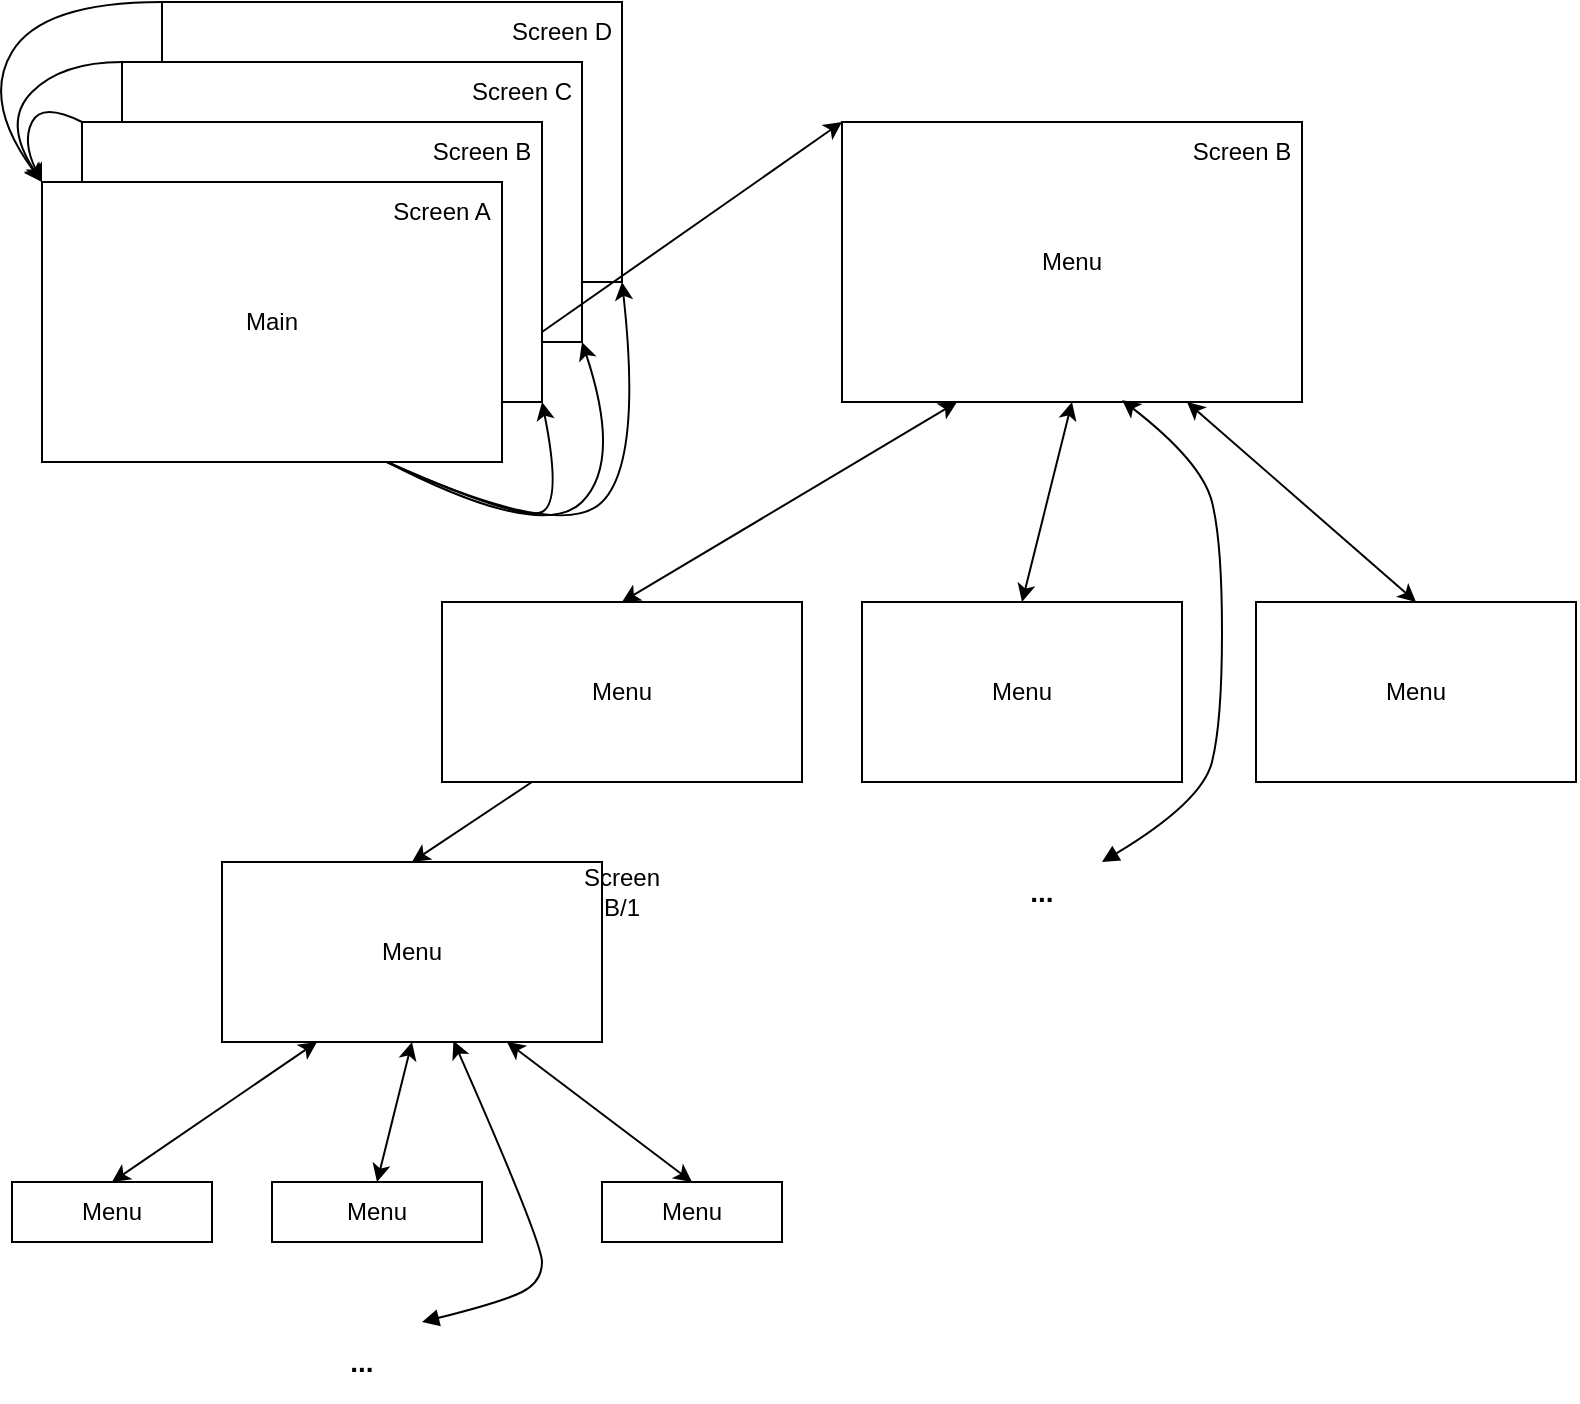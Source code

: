 <mxfile version="27.0.2" pages="2">
  <diagram name="GUI plan" id="buqaVbEnRoytyz1jPxpW">
    <mxGraphModel dx="1428" dy="841" grid="1" gridSize="10" guides="1" tooltips="1" connect="1" arrows="1" fold="1" page="1" pageScale="1" pageWidth="827" pageHeight="1169" math="0" shadow="0">
      <root>
        <mxCell id="0" />
        <mxCell id="1" parent="0" />
        <mxCell id="d-CbzwpbONu_e1mPj19Q-8" value="" style="rounded=0;whiteSpace=wrap;html=1;" vertex="1" parent="1">
          <mxGeometry x="120" y="20" width="230" height="140" as="geometry" />
        </mxCell>
        <mxCell id="d-CbzwpbONu_e1mPj19Q-9" value="Screen D" style="text;html=1;align=center;verticalAlign=middle;whiteSpace=wrap;rounded=0;" vertex="1" parent="1">
          <mxGeometry x="290" y="20" width="60" height="30" as="geometry" />
        </mxCell>
        <mxCell id="d-CbzwpbONu_e1mPj19Q-10" value="" style="rounded=0;whiteSpace=wrap;html=1;" vertex="1" parent="1">
          <mxGeometry x="100" y="50" width="230" height="140" as="geometry" />
        </mxCell>
        <mxCell id="d-CbzwpbONu_e1mPj19Q-11" value="Screen C" style="text;html=1;align=center;verticalAlign=middle;whiteSpace=wrap;rounded=0;" vertex="1" parent="1">
          <mxGeometry x="270" y="50" width="60" height="30" as="geometry" />
        </mxCell>
        <mxCell id="d-CbzwpbONu_e1mPj19Q-12" value="" style="rounded=0;whiteSpace=wrap;html=1;" vertex="1" parent="1">
          <mxGeometry x="80" y="80" width="230" height="140" as="geometry" />
        </mxCell>
        <mxCell id="d-CbzwpbONu_e1mPj19Q-13" value="Screen B" style="text;html=1;align=center;verticalAlign=middle;whiteSpace=wrap;rounded=0;" vertex="1" parent="1">
          <mxGeometry x="250" y="80" width="60" height="30" as="geometry" />
        </mxCell>
        <mxCell id="d-CbzwpbONu_e1mPj19Q-14" value="" style="rounded=0;whiteSpace=wrap;html=1;" vertex="1" parent="1">
          <mxGeometry x="60" y="110" width="230" height="140" as="geometry" />
        </mxCell>
        <mxCell id="d-CbzwpbONu_e1mPj19Q-15" value="Screen A" style="text;html=1;align=center;verticalAlign=middle;whiteSpace=wrap;rounded=0;" vertex="1" parent="1">
          <mxGeometry x="230" y="110" width="60" height="30" as="geometry" />
        </mxCell>
        <mxCell id="d-CbzwpbONu_e1mPj19Q-16" value="Main" style="text;html=1;align=center;verticalAlign=middle;whiteSpace=wrap;rounded=0;" vertex="1" parent="1">
          <mxGeometry x="145" y="165" width="60" height="30" as="geometry" />
        </mxCell>
        <mxCell id="d-CbzwpbONu_e1mPj19Q-17" value="" style="curved=1;endArrow=classic;html=1;rounded=0;exitX=0.75;exitY=1;exitDx=0;exitDy=0;" edge="1" parent="1" source="d-CbzwpbONu_e1mPj19Q-14">
          <mxGeometry width="50" height="50" relative="1" as="geometry">
            <mxPoint x="260" y="270" as="sourcePoint" />
            <mxPoint x="310" y="220" as="targetPoint" />
            <Array as="points">
              <mxPoint x="300" y="280" />
              <mxPoint x="320" y="270" />
            </Array>
          </mxGeometry>
        </mxCell>
        <mxCell id="d-CbzwpbONu_e1mPj19Q-18" value="" style="curved=1;endArrow=classic;html=1;rounded=0;exitX=0.75;exitY=1;exitDx=0;exitDy=0;entryX=1;entryY=1;entryDx=0;entryDy=0;" edge="1" parent="1" source="d-CbzwpbONu_e1mPj19Q-14" target="d-CbzwpbONu_e1mPj19Q-10">
          <mxGeometry width="50" height="50" relative="1" as="geometry">
            <mxPoint x="243" y="260" as="sourcePoint" />
            <mxPoint x="320" y="230" as="targetPoint" />
            <Array as="points">
              <mxPoint x="310" y="290" />
              <mxPoint x="350" y="250" />
            </Array>
          </mxGeometry>
        </mxCell>
        <mxCell id="d-CbzwpbONu_e1mPj19Q-19" value="" style="curved=1;endArrow=classic;html=1;rounded=0;exitX=0.75;exitY=1;exitDx=0;exitDy=0;entryX=1;entryY=1;entryDx=0;entryDy=0;" edge="1" parent="1" source="d-CbzwpbONu_e1mPj19Q-14" target="d-CbzwpbONu_e1mPj19Q-8">
          <mxGeometry width="50" height="50" relative="1" as="geometry">
            <mxPoint x="243" y="260" as="sourcePoint" />
            <mxPoint x="340" y="200" as="targetPoint" />
            <Array as="points">
              <mxPoint x="320" y="290" />
              <mxPoint x="360" y="250" />
            </Array>
          </mxGeometry>
        </mxCell>
        <mxCell id="d-CbzwpbONu_e1mPj19Q-20" value="" style="curved=1;endArrow=classic;html=1;rounded=0;entryX=0;entryY=0;entryDx=0;entryDy=0;" edge="1" parent="1" target="d-CbzwpbONu_e1mPj19Q-14">
          <mxGeometry width="50" height="50" relative="1" as="geometry">
            <mxPoint x="120" y="20" as="sourcePoint" />
            <mxPoint x="70" y="100" as="targetPoint" />
            <Array as="points">
              <mxPoint x="60" y="20" />
              <mxPoint x="30" y="70" />
            </Array>
          </mxGeometry>
        </mxCell>
        <mxCell id="d-CbzwpbONu_e1mPj19Q-21" value="" style="curved=1;endArrow=classic;html=1;rounded=0;exitX=0;exitY=0;exitDx=0;exitDy=0;" edge="1" parent="1" source="d-CbzwpbONu_e1mPj19Q-10">
          <mxGeometry width="50" height="50" relative="1" as="geometry">
            <mxPoint x="130" y="30" as="sourcePoint" />
            <mxPoint x="60" y="110" as="targetPoint" />
            <Array as="points">
              <mxPoint x="70" y="50" />
              <mxPoint x="40" y="80" />
            </Array>
          </mxGeometry>
        </mxCell>
        <mxCell id="d-CbzwpbONu_e1mPj19Q-22" value="" style="curved=1;endArrow=classic;html=1;rounded=0;exitX=0;exitY=0;exitDx=0;exitDy=0;entryX=0;entryY=0;entryDx=0;entryDy=0;" edge="1" parent="1" source="d-CbzwpbONu_e1mPj19Q-12" target="d-CbzwpbONu_e1mPj19Q-14">
          <mxGeometry width="50" height="50" relative="1" as="geometry">
            <mxPoint x="110" y="60" as="sourcePoint" />
            <mxPoint x="70" y="120" as="targetPoint" />
            <Array as="points">
              <mxPoint x="60" y="70" />
              <mxPoint x="50" y="90" />
            </Array>
          </mxGeometry>
        </mxCell>
        <mxCell id="d-CbzwpbONu_e1mPj19Q-23" value="" style="endArrow=classic;html=1;rounded=0;exitX=1;exitY=0.75;exitDx=0;exitDy=0;entryX=0;entryY=0;entryDx=0;entryDy=0;" edge="1" parent="1" source="d-CbzwpbONu_e1mPj19Q-12" target="d-CbzwpbONu_e1mPj19Q-24">
          <mxGeometry width="50" height="50" relative="1" as="geometry">
            <mxPoint x="390" y="360" as="sourcePoint" />
            <mxPoint x="440" y="80" as="targetPoint" />
          </mxGeometry>
        </mxCell>
        <mxCell id="d-CbzwpbONu_e1mPj19Q-24" value="Menu" style="rounded=0;whiteSpace=wrap;html=1;" vertex="1" parent="1">
          <mxGeometry x="460" y="80" width="230" height="140" as="geometry" />
        </mxCell>
        <mxCell id="d-CbzwpbONu_e1mPj19Q-25" value="Menu" style="rounded=0;whiteSpace=wrap;html=1;" vertex="1" parent="1">
          <mxGeometry x="260" y="320" width="180" height="90" as="geometry" />
        </mxCell>
        <mxCell id="d-CbzwpbONu_e1mPj19Q-26" value="Screen B" style="text;html=1;align=center;verticalAlign=middle;whiteSpace=wrap;rounded=0;" vertex="1" parent="1">
          <mxGeometry x="630" y="80" width="60" height="30" as="geometry" />
        </mxCell>
        <mxCell id="d-CbzwpbONu_e1mPj19Q-30" value="" style="endArrow=classic;startArrow=classic;html=1;rounded=0;entryX=0.25;entryY=1;entryDx=0;entryDy=0;exitX=0.5;exitY=0;exitDx=0;exitDy=0;" edge="1" parent="1" source="d-CbzwpbONu_e1mPj19Q-25" target="d-CbzwpbONu_e1mPj19Q-24">
          <mxGeometry width="50" height="50" relative="1" as="geometry">
            <mxPoint x="490" y="290" as="sourcePoint" />
            <mxPoint x="540" y="240" as="targetPoint" />
          </mxGeometry>
        </mxCell>
        <mxCell id="d-CbzwpbONu_e1mPj19Q-31" value="Menu" style="rounded=0;whiteSpace=wrap;html=1;" vertex="1" parent="1">
          <mxGeometry x="470" y="320" width="160" height="90" as="geometry" />
        </mxCell>
        <mxCell id="d-CbzwpbONu_e1mPj19Q-32" value="" style="endArrow=classic;startArrow=classic;html=1;rounded=0;entryX=0.5;entryY=1;entryDx=0;entryDy=0;exitX=0.5;exitY=0;exitDx=0;exitDy=0;" edge="1" parent="1" source="d-CbzwpbONu_e1mPj19Q-31" target="d-CbzwpbONu_e1mPj19Q-24">
          <mxGeometry width="50" height="50" relative="1" as="geometry">
            <mxPoint x="360" y="330" as="sourcePoint" />
            <mxPoint x="528" y="230" as="targetPoint" />
          </mxGeometry>
        </mxCell>
        <mxCell id="d-CbzwpbONu_e1mPj19Q-33" value="Menu" style="rounded=0;whiteSpace=wrap;html=1;" vertex="1" parent="1">
          <mxGeometry x="667" y="320" width="160" height="90" as="geometry" />
        </mxCell>
        <mxCell id="d-CbzwpbONu_e1mPj19Q-34" value="" style="endArrow=classic;startArrow=classic;html=1;rounded=0;entryX=0.75;entryY=1;entryDx=0;entryDy=0;exitX=0.5;exitY=0;exitDx=0;exitDy=0;" edge="1" parent="1" source="d-CbzwpbONu_e1mPj19Q-33" target="d-CbzwpbONu_e1mPj19Q-24">
          <mxGeometry width="50" height="50" relative="1" as="geometry">
            <mxPoint x="560" y="330" as="sourcePoint" />
            <mxPoint x="585" y="230" as="targetPoint" />
          </mxGeometry>
        </mxCell>
        <mxCell id="d-CbzwpbONu_e1mPj19Q-35" value="&lt;b&gt;&lt;font style=&quot;font-size: 14px;&quot;&gt;...&lt;/font&gt;&lt;/b&gt;" style="text;html=1;align=center;verticalAlign=middle;whiteSpace=wrap;rounded=0;" vertex="1" parent="1">
          <mxGeometry x="530" y="450" width="60" height="30" as="geometry" />
        </mxCell>
        <mxCell id="d-CbzwpbONu_e1mPj19Q-36" value="" style="curved=1;endArrow=classic;html=1;rounded=0;startArrow=block;startFill=1;entryX=0.609;entryY=0.993;entryDx=0;entryDy=0;exitX=1;exitY=0;exitDx=0;exitDy=0;entryPerimeter=0;" edge="1" parent="1" source="d-CbzwpbONu_e1mPj19Q-35" target="d-CbzwpbONu_e1mPj19Q-24">
          <mxGeometry width="50" height="50" relative="1" as="geometry">
            <mxPoint x="400" y="530" as="sourcePoint" />
            <mxPoint x="450" y="480" as="targetPoint" />
            <Array as="points">
              <mxPoint x="640" y="420" />
              <mxPoint x="650" y="380" />
              <mxPoint x="650" y="290" />
              <mxPoint x="640" y="250" />
            </Array>
          </mxGeometry>
        </mxCell>
        <mxCell id="d-CbzwpbONu_e1mPj19Q-40" value="" style="endArrow=classic;html=1;rounded=0;exitX=0.25;exitY=1;exitDx=0;exitDy=0;entryX=0.5;entryY=0;entryDx=0;entryDy=0;" edge="1" parent="1" target="d-CbzwpbONu_e1mPj19Q-41" source="d-CbzwpbONu_e1mPj19Q-25">
          <mxGeometry width="50" height="50" relative="1" as="geometry">
            <mxPoint y="555" as="sourcePoint" />
            <mxPoint x="130" y="450" as="targetPoint" />
          </mxGeometry>
        </mxCell>
        <mxCell id="d-CbzwpbONu_e1mPj19Q-41" value="Menu" style="rounded=0;whiteSpace=wrap;html=1;" vertex="1" parent="1">
          <mxGeometry x="150" y="450" width="190" height="90" as="geometry" />
        </mxCell>
        <mxCell id="d-CbzwpbONu_e1mPj19Q-42" value="Menu" style="rounded=0;whiteSpace=wrap;html=1;" vertex="1" parent="1">
          <mxGeometry x="45" y="610" width="100" height="30" as="geometry" />
        </mxCell>
        <mxCell id="d-CbzwpbONu_e1mPj19Q-43" value="Screen B/1" style="text;html=1;align=center;verticalAlign=middle;whiteSpace=wrap;rounded=0;" vertex="1" parent="1">
          <mxGeometry x="320" y="450" width="60" height="30" as="geometry" />
        </mxCell>
        <mxCell id="d-CbzwpbONu_e1mPj19Q-44" value="" style="endArrow=classic;startArrow=classic;html=1;rounded=0;entryX=0.25;entryY=1;entryDx=0;entryDy=0;exitX=0.5;exitY=0;exitDx=0;exitDy=0;" edge="1" parent="1" source="d-CbzwpbONu_e1mPj19Q-42" target="d-CbzwpbONu_e1mPj19Q-41">
          <mxGeometry width="50" height="50" relative="1" as="geometry">
            <mxPoint x="180" y="660" as="sourcePoint" />
            <mxPoint x="230" y="610" as="targetPoint" />
          </mxGeometry>
        </mxCell>
        <mxCell id="d-CbzwpbONu_e1mPj19Q-45" value="Menu" style="rounded=0;whiteSpace=wrap;html=1;" vertex="1" parent="1">
          <mxGeometry x="175" y="610" width="105" height="30" as="geometry" />
        </mxCell>
        <mxCell id="d-CbzwpbONu_e1mPj19Q-46" value="" style="endArrow=classic;startArrow=classic;html=1;rounded=0;entryX=0.5;entryY=1;entryDx=0;entryDy=0;exitX=0.5;exitY=0;exitDx=0;exitDy=0;" edge="1" parent="1" source="d-CbzwpbONu_e1mPj19Q-45" target="d-CbzwpbONu_e1mPj19Q-41">
          <mxGeometry width="50" height="50" relative="1" as="geometry">
            <mxPoint x="50" y="700" as="sourcePoint" />
            <mxPoint x="218" y="600" as="targetPoint" />
          </mxGeometry>
        </mxCell>
        <mxCell id="d-CbzwpbONu_e1mPj19Q-47" value="Menu" style="rounded=0;whiteSpace=wrap;html=1;" vertex="1" parent="1">
          <mxGeometry x="340" y="610" width="90" height="30" as="geometry" />
        </mxCell>
        <mxCell id="d-CbzwpbONu_e1mPj19Q-48" value="" style="endArrow=classic;startArrow=classic;html=1;rounded=0;entryX=0.75;entryY=1;entryDx=0;entryDy=0;exitX=0.5;exitY=0;exitDx=0;exitDy=0;" edge="1" parent="1" source="d-CbzwpbONu_e1mPj19Q-47" target="d-CbzwpbONu_e1mPj19Q-41">
          <mxGeometry width="50" height="50" relative="1" as="geometry">
            <mxPoint x="250" y="700" as="sourcePoint" />
            <mxPoint x="275" y="600" as="targetPoint" />
          </mxGeometry>
        </mxCell>
        <mxCell id="d-CbzwpbONu_e1mPj19Q-49" value="&lt;b&gt;&lt;font style=&quot;font-size: 14px;&quot;&gt;...&lt;/font&gt;&lt;/b&gt;" style="text;html=1;align=center;verticalAlign=middle;whiteSpace=wrap;rounded=0;" vertex="1" parent="1">
          <mxGeometry x="190" y="680" width="60" height="40" as="geometry" />
        </mxCell>
        <mxCell id="d-CbzwpbONu_e1mPj19Q-50" value="" style="curved=1;endArrow=classic;html=1;rounded=0;startArrow=block;startFill=1;entryX=0.609;entryY=0.993;entryDx=0;entryDy=0;entryPerimeter=0;" edge="1" parent="1" target="d-CbzwpbONu_e1mPj19Q-41">
          <mxGeometry width="50" height="50" relative="1" as="geometry">
            <mxPoint x="250" y="680" as="sourcePoint" />
            <mxPoint x="140" y="850" as="targetPoint" />
            <Array as="points">
              <mxPoint x="290" y="670" />
              <mxPoint x="310" y="660" />
              <mxPoint x="310" y="640" />
            </Array>
          </mxGeometry>
        </mxCell>
      </root>
    </mxGraphModel>
  </diagram>
  <diagram id="JIVBQouyrwUqZaxHmn24" name="GUI looks">
    <mxGraphModel dx="570" dy="336" grid="1" gridSize="10" guides="1" tooltips="1" connect="1" arrows="1" fold="1" page="1" pageScale="1" pageWidth="827" pageHeight="1169" math="0" shadow="0">
      <root>
        <mxCell id="0" />
        <mxCell id="1" parent="0" />
        <mxCell id="HpYjvm5Cg7NbYrYv6aXX-3" value="" style="rounded=0;whiteSpace=wrap;html=1;" parent="1" vertex="1">
          <mxGeometry x="80" y="40" width="400" height="240" as="geometry" />
        </mxCell>
        <mxCell id="b6hRnU-GCGQrzbsoPXIs-3" value="" style="rounded=1;whiteSpace=wrap;html=1;" parent="1" vertex="1">
          <mxGeometry x="140" y="120" width="330" height="154.06" as="geometry" />
        </mxCell>
        <mxCell id="HpYjvm5Cg7NbYrYv6aXX-19" value="" style="shape=cylinder3;whiteSpace=wrap;html=1;boundedLbl=1;backgroundOutline=1;size=15;rotation=90;" parent="1" vertex="1">
          <mxGeometry x="354.38" y="8.12" width="35" height="113.75" as="geometry" />
        </mxCell>
        <mxCell id="HpYjvm5Cg7NbYrYv6aXX-2" value="&lt;h1 style=&quot;margin-top: 0px;&quot;&gt;Home&lt;/h1&gt;" style="text;html=1;whiteSpace=wrap;overflow=hidden;rounded=0;" parent="1" vertex="1">
          <mxGeometry width="130" height="50" as="geometry" />
        </mxCell>
        <mxCell id="HpYjvm5Cg7NbYrYv6aXX-4" value="" style="endArrow=none;html=1;rounded=0;" parent="1" edge="1">
          <mxGeometry width="50" height="50" relative="1" as="geometry">
            <mxPoint x="130" y="40" as="sourcePoint" />
            <mxPoint x="130" y="280" as="targetPoint" />
          </mxGeometry>
        </mxCell>
        <mxCell id="HpYjvm5Cg7NbYrYv6aXX-7" value="" style="html=1;verticalLabelPosition=bottom;align=center;labelBackgroundColor=#ffffff;verticalAlign=top;strokeWidth=2;strokeColor=#0080F0;shadow=0;dashed=0;shape=mxgraph.ios7.icons.wifi;pointerEvents=1" parent="1" vertex="1">
          <mxGeometry x="440" y="50" width="29.7" height="21" as="geometry" />
        </mxCell>
        <mxCell id="HpYjvm5Cg7NbYrYv6aXX-17" value="" style="shape=cylinder3;whiteSpace=wrap;html=1;boundedLbl=1;backgroundOutline=1;size=15;rotation=90;" parent="1" vertex="1">
          <mxGeometry x="340" y="27.49" width="35" height="75" as="geometry" />
        </mxCell>
        <mxCell id="HpYjvm5Cg7NbYrYv6aXX-18" value="" style="shape=cylinder3;whiteSpace=wrap;html=1;boundedLbl=1;backgroundOutline=1;size=15;rotation=90;" parent="1" vertex="1">
          <mxGeometry x="320" y="42.49" width="35" height="45" as="geometry" />
        </mxCell>
        <mxCell id="HpYjvm5Cg7NbYrYv6aXX-20" value="" style="shape=cylinder3;whiteSpace=wrap;html=1;boundedLbl=1;backgroundOutline=1;size=15;rotation=90;" parent="1" vertex="1">
          <mxGeometry x="410" y="57.38" width="17.18" height="15.24" as="geometry" />
        </mxCell>
        <mxCell id="HpYjvm5Cg7NbYrYv6aXX-21" value="x %" style="text;html=1;align=center;verticalAlign=middle;whiteSpace=wrap;rounded=0;" parent="1" vertex="1">
          <mxGeometry x="260" y="50" width="60" height="30" as="geometry" />
        </mxCell>
        <mxCell id="HpYjvm5Cg7NbYrYv6aXX-22" value="Temperature&lt;div&gt;Humidity&lt;/div&gt;" style="text;html=1;align=center;verticalAlign=middle;whiteSpace=wrap;rounded=0;" parent="1" vertex="1">
          <mxGeometry x="205" y="145" width="90" height="50" as="geometry" />
        </mxCell>
        <mxCell id="HpYjvm5Cg7NbYrYv6aXX-23" value="&lt;font style=&quot;font-size: 14px;&quot;&gt;&lt;b&gt;Tempreture&lt;/b&gt;&lt;/font&gt; (wanted)" style="text;html=1;align=center;verticalAlign=middle;whiteSpace=wrap;rounded=0;" parent="1" vertex="1">
          <mxGeometry x="351.88" y="152.49" width="60" height="30" as="geometry" />
        </mxCell>
        <mxCell id="HpYjvm5Cg7NbYrYv6aXX-24" value="Cooling,&lt;div&gt;&amp;nbsp;off,&lt;div&gt;Heating&lt;/div&gt;&lt;/div&gt;" style="text;html=1;align=center;verticalAlign=middle;whiteSpace=wrap;rounded=0;" parent="1" vertex="1">
          <mxGeometry x="580" y="705.88" width="110" height="90" as="geometry" />
        </mxCell>
        <mxCell id="HpYjvm5Cg7NbYrYv6aXX-25" value="" style="ellipse;whiteSpace=wrap;html=1;aspect=fixed;strokeWidth=6;" parent="1" vertex="1">
          <mxGeometry x="88.38" y="242" width="32" height="32" as="geometry" />
        </mxCell>
        <mxCell id="HpYjvm5Cg7NbYrYv6aXX-26" value="" style="rounded=0;whiteSpace=wrap;html=1;rotation=90;strokeColor=none;" parent="1" vertex="1">
          <mxGeometry x="87.19" y="237.81" width="34.38" height="20" as="geometry" />
        </mxCell>
        <mxCell id="HpYjvm5Cg7NbYrYv6aXX-27" value="" style="endArrow=none;html=1;rounded=0;strokeWidth=6;" parent="1" edge="1">
          <mxGeometry width="50" height="50" relative="1" as="geometry">
            <mxPoint x="104.88" y="263.81" as="sourcePoint" />
            <mxPoint x="105" y="234" as="targetPoint" />
            <Array as="points" />
          </mxGeometry>
        </mxCell>
        <mxCell id="HpYjvm5Cg7NbYrYv6aXX-28" value="" style="endArrow=classic;html=1;rounded=0;" parent="1" edge="1">
          <mxGeometry width="50" height="50" relative="1" as="geometry">
            <mxPoint x="100" y="370" as="sourcePoint" />
            <mxPoint x="100" y="290" as="targetPoint" />
          </mxGeometry>
        </mxCell>
        <mxCell id="HpYjvm5Cg7NbYrYv6aXX-29" value="screen on off" style="text;html=1;align=center;verticalAlign=middle;resizable=0;points=[];autosize=1;strokeColor=none;fillColor=none;" parent="1" vertex="1">
          <mxGeometry x="65" y="368" width="90" height="30" as="geometry" />
        </mxCell>
        <mxCell id="HpYjvm5Cg7NbYrYv6aXX-30" value="&lt;h1 style=&quot;margin-top: 0px;&quot;&gt;Menu&lt;/h1&gt;" style="text;html=1;whiteSpace=wrap;overflow=hidden;rounded=0;" parent="1" vertex="1">
          <mxGeometry y="514.37" width="130" height="50" as="geometry" />
        </mxCell>
        <mxCell id="HpYjvm5Cg7NbYrYv6aXX-31" value="" style="rounded=0;whiteSpace=wrap;html=1;" parent="1" vertex="1">
          <mxGeometry x="80" y="564.37" width="400" height="240" as="geometry" />
        </mxCell>
        <mxCell id="HpYjvm5Cg7NbYrYv6aXX-32" value="" style="shape=cylinder3;whiteSpace=wrap;html=1;boundedLbl=1;backgroundOutline=1;size=15;rotation=90;" parent="1" vertex="1">
          <mxGeometry x="354.38" y="530" width="35" height="113.75" as="geometry" />
        </mxCell>
        <mxCell id="HpYjvm5Cg7NbYrYv6aXX-33" value="" style="endArrow=none;html=1;rounded=0;" parent="1" edge="1">
          <mxGeometry width="50" height="50" relative="1" as="geometry">
            <mxPoint x="130" y="563.88" as="sourcePoint" />
            <mxPoint x="130" y="803.88" as="targetPoint" />
          </mxGeometry>
        </mxCell>
        <mxCell id="HpYjvm5Cg7NbYrYv6aXX-34" value="" style="html=1;verticalLabelPosition=bottom;align=center;labelBackgroundColor=#ffffff;verticalAlign=top;strokeWidth=2;strokeColor=#0080F0;shadow=0;dashed=0;shape=mxgraph.ios7.icons.wifi;pointerEvents=1" parent="1" vertex="1">
          <mxGeometry x="440" y="571.88" width="29.7" height="21" as="geometry" />
        </mxCell>
        <mxCell id="HpYjvm5Cg7NbYrYv6aXX-36" value="" style="shape=cylinder3;whiteSpace=wrap;html=1;boundedLbl=1;backgroundOutline=1;size=15;rotation=90;" parent="1" vertex="1">
          <mxGeometry x="340" y="549.37" width="35" height="75" as="geometry" />
        </mxCell>
        <mxCell id="HpYjvm5Cg7NbYrYv6aXX-37" value="" style="shape=cylinder3;whiteSpace=wrap;html=1;boundedLbl=1;backgroundOutline=1;size=15;rotation=90;" parent="1" vertex="1">
          <mxGeometry x="320" y="564.37" width="35" height="45" as="geometry" />
        </mxCell>
        <mxCell id="HpYjvm5Cg7NbYrYv6aXX-38" value="" style="shape=cylinder3;whiteSpace=wrap;html=1;boundedLbl=1;backgroundOutline=1;size=15;rotation=90;" parent="1" vertex="1">
          <mxGeometry x="410" y="579.26" width="17.18" height="15.24" as="geometry" />
        </mxCell>
        <mxCell id="HpYjvm5Cg7NbYrYv6aXX-39" value="x %" style="text;html=1;align=center;verticalAlign=middle;whiteSpace=wrap;rounded=0;" parent="1" vertex="1">
          <mxGeometry x="260" y="571.88" width="60" height="30" as="geometry" />
        </mxCell>
        <mxCell id="HpYjvm5Cg7NbYrYv6aXX-43" value="" style="ellipse;whiteSpace=wrap;html=1;aspect=fixed;strokeWidth=6;" parent="1" vertex="1">
          <mxGeometry x="88.38" y="763.88" width="32" height="32" as="geometry" />
        </mxCell>
        <mxCell id="HpYjvm5Cg7NbYrYv6aXX-44" value="" style="rounded=0;whiteSpace=wrap;html=1;rotation=90;strokeColor=none;" parent="1" vertex="1">
          <mxGeometry x="87.19" y="759.69" width="34.38" height="20" as="geometry" />
        </mxCell>
        <mxCell id="HpYjvm5Cg7NbYrYv6aXX-45" value="" style="endArrow=none;html=1;rounded=0;strokeWidth=6;" parent="1" edge="1">
          <mxGeometry width="50" height="50" relative="1" as="geometry">
            <mxPoint x="104.88" y="785.69" as="sourcePoint" />
            <mxPoint x="105" y="755.88" as="targetPoint" />
            <Array as="points" />
          </mxGeometry>
        </mxCell>
        <mxCell id="HpYjvm5Cg7NbYrYv6aXX-49" value="" style="whiteSpace=wrap;html=1;aspect=fixed;" parent="1" vertex="1">
          <mxGeometry x="92.19" y="584.52" width="24.38" height="24.38" as="geometry" />
        </mxCell>
        <mxCell id="HpYjvm5Cg7NbYrYv6aXX-50" value="" style="triangle;whiteSpace=wrap;html=1;rotation=-90;" parent="1" vertex="1">
          <mxGeometry x="95.48" y="560" width="17.81" height="40" as="geometry" />
        </mxCell>
        <mxCell id="HpYjvm5Cg7NbYrYv6aXX-51" value="" style="endArrow=classic;html=1;rounded=0;" parent="1" edge="1">
          <mxGeometry width="50" height="50" relative="1" as="geometry">
            <mxPoint x="190" y="540" as="sourcePoint" />
            <mxPoint x="100" y="560" as="targetPoint" />
          </mxGeometry>
        </mxCell>
        <mxCell id="HpYjvm5Cg7NbYrYv6aXX-52" value="Home" style="text;html=1;align=center;verticalAlign=middle;resizable=0;points=[];autosize=1;strokeColor=none;fillColor=none;" parent="1" vertex="1">
          <mxGeometry x="180" y="528" width="60" height="30" as="geometry" />
        </mxCell>
        <mxCell id="HpYjvm5Cg7NbYrYv6aXX-61" value="" style="whiteSpace=wrap;html=1;aspect=fixed;fillColor=#666666;" parent="1" vertex="1">
          <mxGeometry x="86" y="200" width="20" height="20" as="geometry" />
        </mxCell>
        <mxCell id="HpYjvm5Cg7NbYrYv6aXX-62" value="" style="whiteSpace=wrap;html=1;aspect=fixed;fillColor=#3399FF;" parent="1" vertex="1">
          <mxGeometry x="86" y="180" width="20" height="20" as="geometry" />
        </mxCell>
        <mxCell id="HpYjvm5Cg7NbYrYv6aXX-64" value="" style="whiteSpace=wrap;html=1;aspect=fixed;fillColor=#3399FF;" parent="1" vertex="1">
          <mxGeometry x="106" y="200" width="20" height="20" as="geometry" />
        </mxCell>
        <mxCell id="HpYjvm5Cg7NbYrYv6aXX-65" value="" style="whiteSpace=wrap;html=1;aspect=fixed;fillColor=#FF0000;" parent="1" vertex="1">
          <mxGeometry x="115.7" y="180" width="10" height="10" as="geometry" />
        </mxCell>
        <mxCell id="HpYjvm5Cg7NbYrYv6aXX-66" value="" style="whiteSpace=wrap;html=1;aspect=fixed;fillColor=#666666;" parent="1" vertex="1">
          <mxGeometry x="85" y="721" width="20" height="20" as="geometry" />
        </mxCell>
        <mxCell id="HpYjvm5Cg7NbYrYv6aXX-67" value="" style="whiteSpace=wrap;html=1;aspect=fixed;fillColor=#3399FF;" parent="1" vertex="1">
          <mxGeometry x="85" y="701" width="20" height="20" as="geometry" />
        </mxCell>
        <mxCell id="HpYjvm5Cg7NbYrYv6aXX-68" value="" style="whiteSpace=wrap;html=1;aspect=fixed;fillColor=#3399FF;" parent="1" vertex="1">
          <mxGeometry x="105" y="721" width="20" height="20" as="geometry" />
        </mxCell>
        <mxCell id="HpYjvm5Cg7NbYrYv6aXX-69" value="" style="whiteSpace=wrap;html=1;aspect=fixed;fillColor=#FF0000;" parent="1" vertex="1">
          <mxGeometry x="114.7" y="701" width="10" height="10" as="geometry" />
        </mxCell>
        <mxCell id="HpYjvm5Cg7NbYrYv6aXX-70" value="&lt;h1 style=&quot;margin-top: 0px;&quot;&gt;Programs&lt;/h1&gt;" style="text;html=1;whiteSpace=wrap;overflow=hidden;rounded=0;" parent="1" vertex="1">
          <mxGeometry x="10" y="840" width="130" height="50" as="geometry" />
        </mxCell>
        <mxCell id="HpYjvm5Cg7NbYrYv6aXX-71" value="" style="rounded=0;whiteSpace=wrap;html=1;" parent="1" vertex="1">
          <mxGeometry x="87.19" y="890" width="400" height="240" as="geometry" />
        </mxCell>
        <mxCell id="HpYjvm5Cg7NbYrYv6aXX-72" value="" style="shape=cylinder3;whiteSpace=wrap;html=1;boundedLbl=1;backgroundOutline=1;size=15;rotation=90;" parent="1" vertex="1">
          <mxGeometry x="364.38" y="855.63" width="35" height="113.75" as="geometry" />
        </mxCell>
        <mxCell id="HpYjvm5Cg7NbYrYv6aXX-73" value="" style="endArrow=none;html=1;rounded=0;" parent="1" edge="1">
          <mxGeometry width="50" height="50" relative="1" as="geometry">
            <mxPoint x="140" y="889.51" as="sourcePoint" />
            <mxPoint x="140" y="1129.51" as="targetPoint" />
          </mxGeometry>
        </mxCell>
        <mxCell id="HpYjvm5Cg7NbYrYv6aXX-74" value="" style="html=1;verticalLabelPosition=bottom;align=center;labelBackgroundColor=#ffffff;verticalAlign=top;strokeWidth=2;strokeColor=#0080F0;shadow=0;dashed=0;shape=mxgraph.ios7.icons.wifi;pointerEvents=1" parent="1" vertex="1">
          <mxGeometry x="450" y="897.51" width="29.7" height="21" as="geometry" />
        </mxCell>
        <mxCell id="HpYjvm5Cg7NbYrYv6aXX-75" value="" style="shape=cylinder3;whiteSpace=wrap;html=1;boundedLbl=1;backgroundOutline=1;size=15;rotation=90;" parent="1" vertex="1">
          <mxGeometry x="350" y="875" width="35" height="75" as="geometry" />
        </mxCell>
        <mxCell id="HpYjvm5Cg7NbYrYv6aXX-76" value="" style="shape=cylinder3;whiteSpace=wrap;html=1;boundedLbl=1;backgroundOutline=1;size=15;rotation=90;" parent="1" vertex="1">
          <mxGeometry x="330" y="890" width="35" height="45" as="geometry" />
        </mxCell>
        <mxCell id="HpYjvm5Cg7NbYrYv6aXX-77" value="" style="shape=cylinder3;whiteSpace=wrap;html=1;boundedLbl=1;backgroundOutline=1;size=15;rotation=90;" parent="1" vertex="1">
          <mxGeometry x="420" y="904.89" width="17.18" height="15.24" as="geometry" />
        </mxCell>
        <mxCell id="HpYjvm5Cg7NbYrYv6aXX-78" value="x %" style="text;html=1;align=center;verticalAlign=middle;whiteSpace=wrap;rounded=0;" parent="1" vertex="1">
          <mxGeometry x="270" y="897.51" width="60" height="30" as="geometry" />
        </mxCell>
        <mxCell id="HpYjvm5Cg7NbYrYv6aXX-79" value="" style="ellipse;whiteSpace=wrap;html=1;aspect=fixed;strokeWidth=6;" parent="1" vertex="1">
          <mxGeometry x="98.38" y="1089.51" width="32" height="32" as="geometry" />
        </mxCell>
        <mxCell id="HpYjvm5Cg7NbYrYv6aXX-80" value="" style="rounded=0;whiteSpace=wrap;html=1;rotation=90;strokeColor=none;" parent="1" vertex="1">
          <mxGeometry x="97.19" y="1085.32" width="34.38" height="20" as="geometry" />
        </mxCell>
        <mxCell id="HpYjvm5Cg7NbYrYv6aXX-81" value="" style="endArrow=none;html=1;rounded=0;strokeWidth=6;" parent="1" edge="1">
          <mxGeometry width="50" height="50" relative="1" as="geometry">
            <mxPoint x="114.88" y="1111.32" as="sourcePoint" />
            <mxPoint x="115" y="1081.51" as="targetPoint" />
            <Array as="points" />
          </mxGeometry>
        </mxCell>
        <mxCell id="HpYjvm5Cg7NbYrYv6aXX-82" value="" style="whiteSpace=wrap;html=1;aspect=fixed;" parent="1" vertex="1">
          <mxGeometry x="102.19" y="910.15" width="24.38" height="24.38" as="geometry" />
        </mxCell>
        <mxCell id="HpYjvm5Cg7NbYrYv6aXX-83" value="" style="triangle;whiteSpace=wrap;html=1;rotation=-90;" parent="1" vertex="1">
          <mxGeometry x="105.48" y="885.63" width="17.81" height="40" as="geometry" />
        </mxCell>
        <mxCell id="HpYjvm5Cg7NbYrYv6aXX-84" value="" style="endArrow=classic;html=1;rounded=0;" parent="1" edge="1">
          <mxGeometry width="50" height="50" relative="1" as="geometry">
            <mxPoint x="200" y="865.63" as="sourcePoint" />
            <mxPoint x="110" y="885.63" as="targetPoint" />
          </mxGeometry>
        </mxCell>
        <mxCell id="HpYjvm5Cg7NbYrYv6aXX-85" value="Home" style="text;html=1;align=center;verticalAlign=middle;resizable=0;points=[];autosize=1;strokeColor=none;fillColor=none;" parent="1" vertex="1">
          <mxGeometry x="190" y="853.63" width="60" height="30" as="geometry" />
        </mxCell>
        <mxCell id="HpYjvm5Cg7NbYrYv6aXX-94" value="" style="whiteSpace=wrap;html=1;aspect=fixed;fillColor=#666666;" parent="1" vertex="1">
          <mxGeometry x="95" y="1046.63" width="20" height="20" as="geometry" />
        </mxCell>
        <mxCell id="HpYjvm5Cg7NbYrYv6aXX-95" value="" style="whiteSpace=wrap;html=1;aspect=fixed;fillColor=#3399FF;" parent="1" vertex="1">
          <mxGeometry x="95" y="1026.63" width="20" height="20" as="geometry" />
        </mxCell>
        <mxCell id="HpYjvm5Cg7NbYrYv6aXX-96" value="" style="whiteSpace=wrap;html=1;aspect=fixed;fillColor=#3399FF;" parent="1" vertex="1">
          <mxGeometry x="115" y="1046.63" width="20" height="20" as="geometry" />
        </mxCell>
        <mxCell id="HpYjvm5Cg7NbYrYv6aXX-97" value="" style="whiteSpace=wrap;html=1;aspect=fixed;fillColor=#FF0000;" parent="1" vertex="1">
          <mxGeometry x="124.7" y="1026.63" width="10" height="10" as="geometry" />
        </mxCell>
        <mxCell id="HpYjvm5Cg7NbYrYv6aXX-98" value="" style="endArrow=classic;html=1;rounded=0;entryX=-0.01;entryY=0.671;entryDx=0;entryDy=0;entryPerimeter=0;" parent="1" target="HpYjvm5Cg7NbYrYv6aXX-3" edge="1">
          <mxGeometry width="50" height="50" relative="1" as="geometry">
            <mxPoint x="40" y="287.81" as="sourcePoint" />
            <mxPoint x="40" y="207.81" as="targetPoint" />
          </mxGeometry>
        </mxCell>
        <mxCell id="HpYjvm5Cg7NbYrYv6aXX-99" value="menu" style="text;html=1;align=center;verticalAlign=middle;resizable=0;points=[];autosize=1;strokeColor=none;fillColor=none;" parent="1" vertex="1">
          <mxGeometry x="25" y="290" width="50" height="30" as="geometry" />
        </mxCell>
        <mxCell id="HpYjvm5Cg7NbYrYv6aXX-101" value="" style="endArrow=classic;html=1;rounded=0;entryX=0;entryY=0.342;entryDx=0;entryDy=0;entryPerimeter=0;" parent="1" target="HpYjvm5Cg7NbYrYv6aXX-71" edge="1">
          <mxGeometry width="50" height="50" relative="1" as="geometry">
            <mxPoint x="40" y="1060" as="sourcePoint" />
            <mxPoint x="120" y="895.63" as="targetPoint" />
          </mxGeometry>
        </mxCell>
        <mxCell id="HpYjvm5Cg7NbYrYv6aXX-102" value="back" style="text;html=1;align=center;verticalAlign=middle;resizable=0;points=[];autosize=1;strokeColor=none;fillColor=none;" parent="1" vertex="1">
          <mxGeometry x="20" y="1059.51" width="50" height="30" as="geometry" />
        </mxCell>
        <mxCell id="HpYjvm5Cg7NbYrYv6aXX-116" value="" style="html=1;verticalLabelPosition=bottom;labelBackgroundColor=#ffffff;verticalAlign=top;shadow=0;dashed=0;strokeWidth=2;shape=mxgraph.ios7.misc.select;fillColor=#0080f0;strokeColor=#ffffff;sketch=0;" parent="1" vertex="1">
          <mxGeometry x="100" y="990" width="30" height="30" as="geometry" />
        </mxCell>
        <mxCell id="HpYjvm5Cg7NbYrYv6aXX-117" value="" style="endArrow=classic;html=1;rounded=0;entryX=0;entryY=0.342;entryDx=0;entryDy=0;entryPerimeter=0;" parent="1" edge="1">
          <mxGeometry width="50" height="50" relative="1" as="geometry">
            <mxPoint x="60" y="1130" as="sourcePoint" />
            <mxPoint x="90" y="997.32" as="targetPoint" />
          </mxGeometry>
        </mxCell>
        <mxCell id="HpYjvm5Cg7NbYrYv6aXX-118" value="save" style="text;html=1;align=center;verticalAlign=middle;resizable=0;points=[];autosize=1;strokeColor=none;fillColor=none;" parent="1" vertex="1">
          <mxGeometry x="35" y="1121.51" width="50" height="30" as="geometry" />
        </mxCell>
        <mxCell id="HpYjvm5Cg7NbYrYv6aXX-122" value="" style="endArrow=classic;html=1;rounded=0;" parent="1" edge="1">
          <mxGeometry width="50" height="50" relative="1" as="geometry">
            <mxPoint x="300" y="860" as="sourcePoint" />
            <mxPoint x="205" y="905.63" as="targetPoint" />
          </mxGeometry>
        </mxCell>
        <mxCell id="HpYjvm5Cg7NbYrYv6aXX-123" value="heating circle selector if &quot;switch&quot; on" style="text;html=1;align=center;verticalAlign=middle;resizable=0;points=[];autosize=1;strokeColor=none;fillColor=none;" parent="1" vertex="1">
          <mxGeometry x="215" y="838" width="210" height="30" as="geometry" />
        </mxCell>
        <mxCell id="HpYjvm5Cg7NbYrYv6aXX-124" value="&lt;h1 style=&quot;margin-top: 0px;&quot;&gt;settings&lt;/h1&gt;" style="text;html=1;whiteSpace=wrap;overflow=hidden;rounded=0;" parent="1" vertex="1">
          <mxGeometry x="1001" y="42.49" width="130" height="50" as="geometry" />
        </mxCell>
        <mxCell id="HpYjvm5Cg7NbYrYv6aXX-125" value="" style="rounded=0;whiteSpace=wrap;html=1;" parent="1" vertex="1">
          <mxGeometry x="1081" y="92.49" width="400" height="240" as="geometry" />
        </mxCell>
        <mxCell id="HpYjvm5Cg7NbYrYv6aXX-126" value="" style="shape=cylinder3;whiteSpace=wrap;html=1;boundedLbl=1;backgroundOutline=1;size=15;rotation=90;" parent="1" vertex="1">
          <mxGeometry x="1355.38" y="58.12" width="35" height="113.75" as="geometry" />
        </mxCell>
        <mxCell id="HpYjvm5Cg7NbYrYv6aXX-127" value="" style="endArrow=none;html=1;rounded=0;" parent="1" edge="1">
          <mxGeometry width="50" height="50" relative="1" as="geometry">
            <mxPoint x="1131" y="92" as="sourcePoint" />
            <mxPoint x="1131" y="332" as="targetPoint" />
          </mxGeometry>
        </mxCell>
        <mxCell id="HpYjvm5Cg7NbYrYv6aXX-128" value="" style="html=1;verticalLabelPosition=bottom;align=center;labelBackgroundColor=#ffffff;verticalAlign=top;strokeWidth=2;strokeColor=#0080F0;shadow=0;dashed=0;shape=mxgraph.ios7.icons.wifi;pointerEvents=1" parent="1" vertex="1">
          <mxGeometry x="1441" y="100" width="29.7" height="21" as="geometry" />
        </mxCell>
        <mxCell id="HpYjvm5Cg7NbYrYv6aXX-129" value="" style="shape=cylinder3;whiteSpace=wrap;html=1;boundedLbl=1;backgroundOutline=1;size=15;rotation=90;" parent="1" vertex="1">
          <mxGeometry x="1341" y="77.49" width="35" height="75" as="geometry" />
        </mxCell>
        <mxCell id="HpYjvm5Cg7NbYrYv6aXX-130" value="" style="shape=cylinder3;whiteSpace=wrap;html=1;boundedLbl=1;backgroundOutline=1;size=15;rotation=90;" parent="1" vertex="1">
          <mxGeometry x="1321" y="92.49" width="35" height="45" as="geometry" />
        </mxCell>
        <mxCell id="HpYjvm5Cg7NbYrYv6aXX-131" value="" style="shape=cylinder3;whiteSpace=wrap;html=1;boundedLbl=1;backgroundOutline=1;size=15;rotation=90;" parent="1" vertex="1">
          <mxGeometry x="1411" y="107.38" width="17.18" height="15.24" as="geometry" />
        </mxCell>
        <mxCell id="HpYjvm5Cg7NbYrYv6aXX-132" value="x %" style="text;html=1;align=center;verticalAlign=middle;whiteSpace=wrap;rounded=0;" parent="1" vertex="1">
          <mxGeometry x="1261" y="100" width="60" height="30" as="geometry" />
        </mxCell>
        <mxCell id="HpYjvm5Cg7NbYrYv6aXX-133" value="" style="ellipse;whiteSpace=wrap;html=1;aspect=fixed;strokeWidth=6;" parent="1" vertex="1">
          <mxGeometry x="1089.38" y="292" width="32" height="32" as="geometry" />
        </mxCell>
        <mxCell id="HpYjvm5Cg7NbYrYv6aXX-134" value="" style="rounded=0;whiteSpace=wrap;html=1;rotation=90;strokeColor=none;" parent="1" vertex="1">
          <mxGeometry x="1088.19" y="287.81" width="34.38" height="20" as="geometry" />
        </mxCell>
        <mxCell id="HpYjvm5Cg7NbYrYv6aXX-135" value="" style="endArrow=none;html=1;rounded=0;strokeWidth=6;" parent="1" edge="1">
          <mxGeometry width="50" height="50" relative="1" as="geometry">
            <mxPoint x="1105.88" y="313.81" as="sourcePoint" />
            <mxPoint x="1106" y="284" as="targetPoint" />
            <Array as="points" />
          </mxGeometry>
        </mxCell>
        <mxCell id="HpYjvm5Cg7NbYrYv6aXX-136" value="" style="whiteSpace=wrap;html=1;aspect=fixed;" parent="1" vertex="1">
          <mxGeometry x="1093.19" y="112.64" width="24.38" height="24.38" as="geometry" />
        </mxCell>
        <mxCell id="HpYjvm5Cg7NbYrYv6aXX-137" value="" style="triangle;whiteSpace=wrap;html=1;rotation=-90;" parent="1" vertex="1">
          <mxGeometry x="1096.48" y="88.12" width="17.81" height="40" as="geometry" />
        </mxCell>
        <mxCell id="HpYjvm5Cg7NbYrYv6aXX-138" value="" style="endArrow=classic;html=1;rounded=0;" parent="1" edge="1">
          <mxGeometry width="50" height="50" relative="1" as="geometry">
            <mxPoint x="1191" y="68.12" as="sourcePoint" />
            <mxPoint x="1101" y="88.12" as="targetPoint" />
          </mxGeometry>
        </mxCell>
        <mxCell id="HpYjvm5Cg7NbYrYv6aXX-139" value="Home" style="text;html=1;align=center;verticalAlign=middle;resizable=0;points=[];autosize=1;strokeColor=none;fillColor=none;" parent="1" vertex="1">
          <mxGeometry x="1181" y="56.12" width="60" height="30" as="geometry" />
        </mxCell>
        <mxCell id="HpYjvm5Cg7NbYrYv6aXX-148" value="" style="whiteSpace=wrap;html=1;aspect=fixed;fillColor=#666666;" parent="1" vertex="1">
          <mxGeometry x="1086" y="249.12" width="20" height="20" as="geometry" />
        </mxCell>
        <mxCell id="HpYjvm5Cg7NbYrYv6aXX-149" value="" style="whiteSpace=wrap;html=1;aspect=fixed;fillColor=#3399FF;" parent="1" vertex="1">
          <mxGeometry x="1086" y="229.12" width="20" height="20" as="geometry" />
        </mxCell>
        <mxCell id="HpYjvm5Cg7NbYrYv6aXX-150" value="" style="whiteSpace=wrap;html=1;aspect=fixed;fillColor=#3399FF;" parent="1" vertex="1">
          <mxGeometry x="1106" y="249.12" width="20" height="20" as="geometry" />
        </mxCell>
        <mxCell id="HpYjvm5Cg7NbYrYv6aXX-151" value="" style="whiteSpace=wrap;html=1;aspect=fixed;fillColor=#FF0000;" parent="1" vertex="1">
          <mxGeometry x="1115.7" y="229.12" width="10" height="10" as="geometry" />
        </mxCell>
        <mxCell id="HpYjvm5Cg7NbYrYv6aXX-100" value="" style="endArrow=classic;html=1;rounded=0;strokeWidth=3;" parent="1" edge="1">
          <mxGeometry width="50" height="50" relative="1" as="geometry">
            <mxPoint x="1110" y="178.61" as="sourcePoint" />
            <mxPoint x="1089.38" y="158.12" as="targetPoint" />
            <Array as="points">
              <mxPoint x="1119.38" y="158.24" />
            </Array>
          </mxGeometry>
        </mxCell>
        <mxCell id="HpYjvm5Cg7NbYrYv6aXX-156" value="Modbus" style="rounded=1;whiteSpace=wrap;html=1;" parent="1" vertex="1">
          <mxGeometry x="1206" y="361.12" width="170" height="40" as="geometry" />
        </mxCell>
        <mxCell id="HpYjvm5Cg7NbYrYv6aXX-157" value="Device" style="rounded=1;whiteSpace=wrap;html=1;" parent="1" vertex="1">
          <mxGeometry x="1207" y="413.75" width="170" height="40" as="geometry" />
        </mxCell>
        <mxCell id="HpYjvm5Cg7NbYrYv6aXX-158" value="HardReset" style="rounded=1;whiteSpace=wrap;html=1;" parent="1" vertex="1">
          <mxGeometry x="1207" y="470.62" width="170" height="40" as="geometry" />
        </mxCell>
        <mxCell id="HpYjvm5Cg7NbYrYv6aXX-159" value="&quot;SerialTask&quot;" style="rounded=1;whiteSpace=wrap;html=1;" parent="1" vertex="1">
          <mxGeometry x="1207" y="524.75" width="170" height="40" as="geometry" />
        </mxCell>
        <mxCell id="HpYjvm5Cg7NbYrYv6aXX-162" value="" style="rounded=1;whiteSpace=wrap;html=1;" parent="1" vertex="1">
          <mxGeometry x="1141" y="137.02" width="330" height="191.88" as="geometry" />
        </mxCell>
        <mxCell id="HpYjvm5Cg7NbYrYv6aXX-152" value="Sensor" style="rounded=1;whiteSpace=wrap;html=1;" parent="1" vertex="1">
          <mxGeometry x="1207" y="158.12" width="170" height="40" as="geometry" />
        </mxCell>
        <mxCell id="HpYjvm5Cg7NbYrYv6aXX-153" value="Time" style="rounded=1;whiteSpace=wrap;html=1;" parent="1" vertex="1">
          <mxGeometry x="1207" y="203.75" width="170" height="40" as="geometry" />
        </mxCell>
        <mxCell id="HpYjvm5Cg7NbYrYv6aXX-154" value="Heating" style="rounded=1;whiteSpace=wrap;html=1;" parent="1" vertex="1">
          <mxGeometry x="1207" y="256.93" width="170" height="40" as="geometry" />
        </mxCell>
        <mxCell id="HpYjvm5Cg7NbYrYv6aXX-155" value="Wifi" style="rounded=1;whiteSpace=wrap;html=1;" parent="1" vertex="1">
          <mxGeometry x="1207" y="307.81" width="170" height="40" as="geometry" />
        </mxCell>
        <mxCell id="HpYjvm5Cg7NbYrYv6aXX-160" value="" style="endArrow=none;html=1;rounded=0;strokeWidth=2;" parent="1" edge="1">
          <mxGeometry width="50" height="50" relative="1" as="geometry">
            <mxPoint x="1419.09" y="299.12" as="sourcePoint" />
            <mxPoint x="1419.09" y="169.12" as="targetPoint" />
          </mxGeometry>
        </mxCell>
        <mxCell id="HpYjvm5Cg7NbYrYv6aXX-161" value="" style="endArrow=none;html=1;rounded=0;strokeWidth=7;strokeColor=#33FFFF;" parent="1" edge="1">
          <mxGeometry width="50" height="50" relative="1" as="geometry">
            <mxPoint x="1419.09" y="239.12" as="sourcePoint" />
            <mxPoint x="1419.09" y="179.12" as="targetPoint" />
          </mxGeometry>
        </mxCell>
        <mxCell id="HpYjvm5Cg7NbYrYv6aXX-163" value="&lt;h1 style=&quot;margin-top: 0px;&quot;&gt;Connected device&lt;/h1&gt;" style="text;html=1;whiteSpace=wrap;overflow=hidden;rounded=0;" parent="1" vertex="1">
          <mxGeometry x="1001" y="554.75" width="130" height="69.74" as="geometry" />
        </mxCell>
        <mxCell id="HpYjvm5Cg7NbYrYv6aXX-164" value="" style="rounded=0;whiteSpace=wrap;html=1;" parent="1" vertex="1">
          <mxGeometry x="1081" y="614.75" width="400" height="240" as="geometry" />
        </mxCell>
        <mxCell id="HpYjvm5Cg7NbYrYv6aXX-165" value="" style="shape=cylinder3;whiteSpace=wrap;html=1;boundedLbl=1;backgroundOutline=1;size=15;rotation=90;" parent="1" vertex="1">
          <mxGeometry x="1355.38" y="580.38" width="35" height="113.75" as="geometry" />
        </mxCell>
        <mxCell id="HpYjvm5Cg7NbYrYv6aXX-166" value="" style="endArrow=none;html=1;rounded=0;" parent="1" edge="1">
          <mxGeometry width="50" height="50" relative="1" as="geometry">
            <mxPoint x="1131" y="614.26" as="sourcePoint" />
            <mxPoint x="1131" y="854.26" as="targetPoint" />
          </mxGeometry>
        </mxCell>
        <mxCell id="HpYjvm5Cg7NbYrYv6aXX-167" value="" style="html=1;verticalLabelPosition=bottom;align=center;labelBackgroundColor=#ffffff;verticalAlign=top;strokeWidth=2;strokeColor=#0080F0;shadow=0;dashed=0;shape=mxgraph.ios7.icons.wifi;pointerEvents=1" parent="1" vertex="1">
          <mxGeometry x="1441" y="622.26" width="29.7" height="21" as="geometry" />
        </mxCell>
        <mxCell id="HpYjvm5Cg7NbYrYv6aXX-168" value="" style="shape=cylinder3;whiteSpace=wrap;html=1;boundedLbl=1;backgroundOutline=1;size=15;rotation=90;" parent="1" vertex="1">
          <mxGeometry x="1341" y="599.75" width="35" height="75" as="geometry" />
        </mxCell>
        <mxCell id="HpYjvm5Cg7NbYrYv6aXX-169" value="" style="shape=cylinder3;whiteSpace=wrap;html=1;boundedLbl=1;backgroundOutline=1;size=15;rotation=90;" parent="1" vertex="1">
          <mxGeometry x="1321" y="614.75" width="35" height="45" as="geometry" />
        </mxCell>
        <mxCell id="HpYjvm5Cg7NbYrYv6aXX-170" value="" style="shape=cylinder3;whiteSpace=wrap;html=1;boundedLbl=1;backgroundOutline=1;size=15;rotation=90;" parent="1" vertex="1">
          <mxGeometry x="1411" y="629.64" width="17.18" height="15.24" as="geometry" />
        </mxCell>
        <mxCell id="HpYjvm5Cg7NbYrYv6aXX-171" value="x %" style="text;html=1;align=center;verticalAlign=middle;whiteSpace=wrap;rounded=0;" parent="1" vertex="1">
          <mxGeometry x="1261" y="622.26" width="60" height="30" as="geometry" />
        </mxCell>
        <mxCell id="HpYjvm5Cg7NbYrYv6aXX-172" value="" style="ellipse;whiteSpace=wrap;html=1;aspect=fixed;strokeWidth=6;" parent="1" vertex="1">
          <mxGeometry x="1089.38" y="814.26" width="32" height="32" as="geometry" />
        </mxCell>
        <mxCell id="HpYjvm5Cg7NbYrYv6aXX-173" value="" style="rounded=0;whiteSpace=wrap;html=1;rotation=90;strokeColor=none;" parent="1" vertex="1">
          <mxGeometry x="1088.19" y="810.07" width="34.38" height="20" as="geometry" />
        </mxCell>
        <mxCell id="HpYjvm5Cg7NbYrYv6aXX-174" value="" style="endArrow=none;html=1;rounded=0;strokeWidth=6;" parent="1" edge="1">
          <mxGeometry width="50" height="50" relative="1" as="geometry">
            <mxPoint x="1105.88" y="836.07" as="sourcePoint" />
            <mxPoint x="1106" y="806.26" as="targetPoint" />
            <Array as="points" />
          </mxGeometry>
        </mxCell>
        <mxCell id="HpYjvm5Cg7NbYrYv6aXX-175" value="" style="whiteSpace=wrap;html=1;aspect=fixed;" parent="1" vertex="1">
          <mxGeometry x="1093.19" y="634.9" width="24.38" height="24.38" as="geometry" />
        </mxCell>
        <mxCell id="HpYjvm5Cg7NbYrYv6aXX-176" value="" style="triangle;whiteSpace=wrap;html=1;rotation=-90;" parent="1" vertex="1">
          <mxGeometry x="1096.48" y="610.38" width="17.81" height="40" as="geometry" />
        </mxCell>
        <mxCell id="HpYjvm5Cg7NbYrYv6aXX-177" value="" style="endArrow=classic;html=1;rounded=0;" parent="1" edge="1">
          <mxGeometry width="50" height="50" relative="1" as="geometry">
            <mxPoint x="1191" y="590.38" as="sourcePoint" />
            <mxPoint x="1101" y="610.38" as="targetPoint" />
          </mxGeometry>
        </mxCell>
        <mxCell id="HpYjvm5Cg7NbYrYv6aXX-178" value="Home" style="text;html=1;align=center;verticalAlign=middle;resizable=0;points=[];autosize=1;strokeColor=none;fillColor=none;" parent="1" vertex="1">
          <mxGeometry x="1181" y="578.38" width="60" height="30" as="geometry" />
        </mxCell>
        <mxCell id="HpYjvm5Cg7NbYrYv6aXX-179" value="" style="whiteSpace=wrap;html=1;aspect=fixed;fillColor=#666666;strokeColor=#666666;" parent="1" vertex="1">
          <mxGeometry x="1086" y="771.38" width="20" height="20" as="geometry" />
        </mxCell>
        <mxCell id="HpYjvm5Cg7NbYrYv6aXX-180" value="" style="whiteSpace=wrap;html=1;aspect=fixed;fillColor=#3399FF;strokeColor=#3399FF;" parent="1" vertex="1">
          <mxGeometry x="1086" y="751.38" width="20" height="20" as="geometry" />
        </mxCell>
        <mxCell id="HpYjvm5Cg7NbYrYv6aXX-181" value="" style="whiteSpace=wrap;html=1;aspect=fixed;fillColor=#3399FF;strokeColor=#3399FF;" parent="1" vertex="1">
          <mxGeometry x="1106" y="771.38" width="20" height="20" as="geometry" />
        </mxCell>
        <mxCell id="HpYjvm5Cg7NbYrYv6aXX-182" value="" style="whiteSpace=wrap;html=1;aspect=fixed;fillColor=#FF0000;strokeColor=#FF0000;" parent="1" vertex="1">
          <mxGeometry x="1110" y="751.38" width="15.7" height="15.7" as="geometry" />
        </mxCell>
        <mxCell id="HpYjvm5Cg7NbYrYv6aXX-183" value="" style="endArrow=classic;html=1;rounded=0;strokeWidth=3;" parent="1" edge="1">
          <mxGeometry width="50" height="50" relative="1" as="geometry">
            <mxPoint x="1111" y="701.49" as="sourcePoint" />
            <mxPoint x="1090.38" y="681" as="targetPoint" />
            <Array as="points">
              <mxPoint x="1120.38" y="681.12" />
            </Array>
          </mxGeometry>
        </mxCell>
        <mxCell id="HpYjvm5Cg7NbYrYv6aXX-188" value="" style="rounded=1;whiteSpace=wrap;html=1;" parent="1" vertex="1">
          <mxGeometry x="1141" y="659.28" width="330" height="191.88" as="geometry" />
        </mxCell>
        <mxCell id="HpYjvm5Cg7NbYrYv6aXX-189" value="device 1" style="rounded=1;whiteSpace=wrap;html=1;" parent="1" vertex="1">
          <mxGeometry x="1207" y="680.38" width="170" height="40" as="geometry" />
        </mxCell>
        <mxCell id="HpYjvm5Cg7NbYrYv6aXX-190" value="device x" style="rounded=1;whiteSpace=wrap;html=1;" parent="1" vertex="1">
          <mxGeometry x="1207" y="726.01" width="170" height="40" as="geometry" />
        </mxCell>
        <mxCell id="HpYjvm5Cg7NbYrYv6aXX-191" value="device y" style="rounded=1;whiteSpace=wrap;html=1;" parent="1" vertex="1">
          <mxGeometry x="1207" y="774.26" width="170" height="40" as="geometry" />
        </mxCell>
        <mxCell id="HpYjvm5Cg7NbYrYv6aXX-192" value="device z" style="rounded=1;whiteSpace=wrap;html=1;" parent="1" vertex="1">
          <mxGeometry x="1207" y="830.07" width="170" height="40" as="geometry" />
        </mxCell>
        <mxCell id="HpYjvm5Cg7NbYrYv6aXX-193" value="" style="endArrow=none;html=1;rounded=0;strokeWidth=2;" parent="1" edge="1">
          <mxGeometry width="50" height="50" relative="1" as="geometry">
            <mxPoint x="1419.09" y="821.38" as="sourcePoint" />
            <mxPoint x="1419.09" y="691.38" as="targetPoint" />
          </mxGeometry>
        </mxCell>
        <mxCell id="HpYjvm5Cg7NbYrYv6aXX-194" value="" style="endArrow=none;html=1;rounded=0;strokeWidth=7;strokeColor=#33FFFF;" parent="1" edge="1">
          <mxGeometry width="50" height="50" relative="1" as="geometry">
            <mxPoint x="1419.09" y="761.38" as="sourcePoint" />
            <mxPoint x="1419.09" y="701.38" as="targetPoint" />
          </mxGeometry>
        </mxCell>
        <mxCell id="HpYjvm5Cg7NbYrYv6aXX-195" value="" style="endArrow=none;dashed=1;html=1;dashPattern=1 3;strokeWidth=5;rounded=0;" parent="1" edge="1">
          <mxGeometry width="50" height="50" relative="1" as="geometry">
            <mxPoint x="1305.5" y="938.12" as="sourcePoint" />
            <mxPoint x="1305.5" y="878.12" as="targetPoint" />
          </mxGeometry>
        </mxCell>
        <mxCell id="HpYjvm5Cg7NbYrYv6aXX-229" value="" style="html=1;verticalLabelPosition=bottom;labelBackgroundColor=#ffffff;verticalAlign=top;shadow=0;dashed=0;strokeWidth=5;shape=mxgraph.ios7.misc.left;strokeColor=#0080f0;rotation=-180;" parent="1" vertex="1">
          <mxGeometry x="394" y="220" width="20" height="30" as="geometry" />
        </mxCell>
        <mxCell id="HpYjvm5Cg7NbYrYv6aXX-230" value="page" style="text;html=1;align=center;verticalAlign=middle;resizable=0;points=[];autosize=1;strokeColor=none;fillColor=none;" parent="1" vertex="1">
          <mxGeometry x="295" y="220" width="50" height="30" as="geometry" />
        </mxCell>
        <mxCell id="HpYjvm5Cg7NbYrYv6aXX-231" value="" style="html=1;verticalLabelPosition=bottom;labelBackgroundColor=#ffffff;verticalAlign=top;shadow=0;dashed=0;strokeWidth=5;shape=mxgraph.ios7.misc.left;strokeColor=#0080f0;" parent="1" vertex="1">
          <mxGeometry x="233.5" y="220.0" width="20" height="30" as="geometry" />
        </mxCell>
        <mxCell id="HpYjvm5Cg7NbYrYv6aXX-233" value="" style="endArrow=classic;html=1;rounded=0;strokeWidth=3;" parent="1" edge="1">
          <mxGeometry width="50" height="50" relative="1" as="geometry">
            <mxPoint x="117.81" y="980" as="sourcePoint" />
            <mxPoint x="97.19" y="959.51" as="targetPoint" />
            <Array as="points">
              <mxPoint x="127.19" y="959.63" />
            </Array>
          </mxGeometry>
        </mxCell>
        <mxCell id="lbCmWKpmU1EXgJwsmiEB-1" value="&lt;h1 style=&quot;margin-top: 0px;&quot;&gt;parameter setting template&lt;/h1&gt;" style="text;html=1;whiteSpace=wrap;overflow=hidden;rounded=0;" parent="1" vertex="1">
          <mxGeometry x="1600" y="22.49" width="207.81" height="70" as="geometry" />
        </mxCell>
        <mxCell id="lbCmWKpmU1EXgJwsmiEB-2" value="" style="rounded=0;whiteSpace=wrap;html=1;" parent="1" vertex="1">
          <mxGeometry x="1720" y="112.68" width="400" height="240" as="geometry" />
        </mxCell>
        <mxCell id="lbCmWKpmU1EXgJwsmiEB-3" value="" style="shape=cylinder3;whiteSpace=wrap;html=1;boundedLbl=1;backgroundOutline=1;size=15;rotation=90;" parent="1" vertex="1">
          <mxGeometry x="1994.38" y="78.31" width="35" height="113.75" as="geometry" />
        </mxCell>
        <mxCell id="lbCmWKpmU1EXgJwsmiEB-4" value="" style="endArrow=none;html=1;rounded=0;" parent="1" edge="1">
          <mxGeometry width="50" height="50" relative="1" as="geometry">
            <mxPoint x="1770" y="112.19" as="sourcePoint" />
            <mxPoint x="1770" y="352.19" as="targetPoint" />
          </mxGeometry>
        </mxCell>
        <mxCell id="lbCmWKpmU1EXgJwsmiEB-5" value="" style="html=1;verticalLabelPosition=bottom;align=center;labelBackgroundColor=#ffffff;verticalAlign=top;strokeWidth=2;strokeColor=#0080F0;shadow=0;dashed=0;shape=mxgraph.ios7.icons.wifi;pointerEvents=1" parent="1" vertex="1">
          <mxGeometry x="2080" y="120.19" width="29.7" height="21" as="geometry" />
        </mxCell>
        <mxCell id="lbCmWKpmU1EXgJwsmiEB-6" value="" style="shape=cylinder3;whiteSpace=wrap;html=1;boundedLbl=1;backgroundOutline=1;size=15;rotation=90;" parent="1" vertex="1">
          <mxGeometry x="1980" y="97.68" width="35" height="75" as="geometry" />
        </mxCell>
        <mxCell id="lbCmWKpmU1EXgJwsmiEB-7" value="" style="shape=cylinder3;whiteSpace=wrap;html=1;boundedLbl=1;backgroundOutline=1;size=15;rotation=90;" parent="1" vertex="1">
          <mxGeometry x="1960" y="112.68" width="35" height="45" as="geometry" />
        </mxCell>
        <mxCell id="lbCmWKpmU1EXgJwsmiEB-8" value="" style="shape=cylinder3;whiteSpace=wrap;html=1;boundedLbl=1;backgroundOutline=1;size=15;rotation=90;" parent="1" vertex="1">
          <mxGeometry x="2050" y="127.57" width="17.18" height="15.24" as="geometry" />
        </mxCell>
        <mxCell id="lbCmWKpmU1EXgJwsmiEB-9" value="x %" style="text;html=1;align=center;verticalAlign=middle;whiteSpace=wrap;rounded=0;" parent="1" vertex="1">
          <mxGeometry x="1900" y="120.19" width="60" height="30" as="geometry" />
        </mxCell>
        <mxCell id="lbCmWKpmU1EXgJwsmiEB-10" value="" style="ellipse;whiteSpace=wrap;html=1;aspect=fixed;strokeWidth=6;" parent="1" vertex="1">
          <mxGeometry x="1728.38" y="312.19" width="32" height="32" as="geometry" />
        </mxCell>
        <mxCell id="lbCmWKpmU1EXgJwsmiEB-11" value="" style="rounded=0;whiteSpace=wrap;html=1;rotation=90;strokeColor=none;" parent="1" vertex="1">
          <mxGeometry x="1727.19" y="308.0" width="34.38" height="20" as="geometry" />
        </mxCell>
        <mxCell id="lbCmWKpmU1EXgJwsmiEB-12" value="" style="endArrow=none;html=1;rounded=0;strokeWidth=6;" parent="1" edge="1">
          <mxGeometry width="50" height="50" relative="1" as="geometry">
            <mxPoint x="1744.88" y="334.0" as="sourcePoint" />
            <mxPoint x="1745" y="304.19" as="targetPoint" />
            <Array as="points" />
          </mxGeometry>
        </mxCell>
        <mxCell id="lbCmWKpmU1EXgJwsmiEB-13" value="" style="whiteSpace=wrap;html=1;aspect=fixed;" parent="1" vertex="1">
          <mxGeometry x="1732.19" y="132.83" width="24.38" height="24.38" as="geometry" />
        </mxCell>
        <mxCell id="lbCmWKpmU1EXgJwsmiEB-14" value="" style="triangle;whiteSpace=wrap;html=1;rotation=-90;" parent="1" vertex="1">
          <mxGeometry x="1735.48" y="108.31" width="17.81" height="40" as="geometry" />
        </mxCell>
        <mxCell id="lbCmWKpmU1EXgJwsmiEB-15" value="" style="endArrow=classic;html=1;rounded=0;" parent="1" edge="1">
          <mxGeometry width="50" height="50" relative="1" as="geometry">
            <mxPoint x="1830" y="88.31" as="sourcePoint" />
            <mxPoint x="1740" y="108.31" as="targetPoint" />
          </mxGeometry>
        </mxCell>
        <mxCell id="lbCmWKpmU1EXgJwsmiEB-16" value="Home" style="text;html=1;align=center;verticalAlign=middle;resizable=0;points=[];autosize=1;strokeColor=none;fillColor=none;" parent="1" vertex="1">
          <mxGeometry x="1820" y="76.31" width="60" height="30" as="geometry" />
        </mxCell>
        <mxCell id="lbCmWKpmU1EXgJwsmiEB-17" value="" style="whiteSpace=wrap;html=1;aspect=fixed;fillColor=#666666;" parent="1" vertex="1">
          <mxGeometry x="1725" y="269.31" width="20" height="20" as="geometry" />
        </mxCell>
        <mxCell id="lbCmWKpmU1EXgJwsmiEB-18" value="" style="whiteSpace=wrap;html=1;aspect=fixed;fillColor=#3399FF;" parent="1" vertex="1">
          <mxGeometry x="1725" y="249.31" width="20" height="20" as="geometry" />
        </mxCell>
        <mxCell id="lbCmWKpmU1EXgJwsmiEB-19" value="" style="whiteSpace=wrap;html=1;aspect=fixed;fillColor=#3399FF;" parent="1" vertex="1">
          <mxGeometry x="1745" y="269.31" width="20" height="20" as="geometry" />
        </mxCell>
        <mxCell id="lbCmWKpmU1EXgJwsmiEB-20" value="" style="whiteSpace=wrap;html=1;aspect=fixed;fillColor=#FF0000;" parent="1" vertex="1">
          <mxGeometry x="1754.7" y="249.31" width="10" height="10" as="geometry" />
        </mxCell>
        <mxCell id="lbCmWKpmU1EXgJwsmiEB-21" value="" style="endArrow=classic;html=1;rounded=0;strokeWidth=3;" parent="1" edge="1">
          <mxGeometry width="50" height="50" relative="1" as="geometry">
            <mxPoint x="1749" y="198.8" as="sourcePoint" />
            <mxPoint x="1728.38" y="178.31" as="targetPoint" />
            <Array as="points">
              <mxPoint x="1758.38" y="178.43" />
            </Array>
          </mxGeometry>
        </mxCell>
        <mxCell id="lbCmWKpmU1EXgJwsmiEB-22" value="" style="rounded=1;whiteSpace=wrap;html=1;" parent="1" vertex="1">
          <mxGeometry x="1780" y="157.21" width="330" height="191.88" as="geometry" />
        </mxCell>
        <mxCell id="lbCmWKpmU1EXgJwsmiEB-27" value="" style="endArrow=none;html=1;rounded=0;strokeWidth=2;" parent="1" edge="1">
          <mxGeometry width="50" height="50" relative="1" as="geometry">
            <mxPoint x="2058.09" y="319.31" as="sourcePoint" />
            <mxPoint x="2058.09" y="189.31" as="targetPoint" />
          </mxGeometry>
        </mxCell>
        <mxCell id="lbCmWKpmU1EXgJwsmiEB-28" value="" style="endArrow=none;html=1;rounded=0;strokeWidth=7;strokeColor=#33FFFF;" parent="1" edge="1">
          <mxGeometry width="50" height="50" relative="1" as="geometry">
            <mxPoint x="2058.09" y="259.31" as="sourcePoint" />
            <mxPoint x="2058.09" y="199.31" as="targetPoint" />
          </mxGeometry>
        </mxCell>
        <mxCell id="lbCmWKpmU1EXgJwsmiEB-29" value="parameter : 17 °C" style="text;html=1;align=center;verticalAlign=middle;whiteSpace=wrap;rounded=0;" parent="1" vertex="1">
          <mxGeometry x="1800" y="190" width="110" height="30" as="geometry" />
        </mxCell>
        <mxCell id="lbCmWKpmU1EXgJwsmiEB-30" value="" style="rounded=0;whiteSpace=wrap;html=1;" parent="1" vertex="1">
          <mxGeometry x="1910" y="195" width="120" height="20" as="geometry" />
        </mxCell>
        <mxCell id="b6hRnU-GCGQrzbsoPXIs-8" value="" style="rounded=1;whiteSpace=wrap;html=1;" parent="1" vertex="1">
          <mxGeometry x="140" y="611.82" width="330" height="184.06" as="geometry" />
        </mxCell>
        <mxCell id="lbCmWKpmU1EXgJwsmiEB-31" value="type" style="text;html=1;align=center;verticalAlign=middle;whiteSpace=wrap;rounded=0;" parent="1" vertex="1">
          <mxGeometry x="1910" y="195" width="60" height="20" as="geometry" />
        </mxCell>
        <mxCell id="lbCmWKpmU1EXgJwsmiEB-32" value="" style="html=1;verticalLabelPosition=bottom;labelBackgroundColor=#ffffff;verticalAlign=top;shadow=0;dashed=0;strokeWidth=2;shape=mxgraph.ios7.misc.select;fillColor=#0080f0;strokeColor=#ffffff;sketch=0;" parent="1" vertex="1">
          <mxGeometry x="1731.57" y="207.81" width="30" height="30" as="geometry" />
        </mxCell>
        <mxCell id="lbCmWKpmU1EXgJwsmiEB-33" value="keyboard if type area touched&lt;div&gt;if not keyboard or type area touched hide keyboard!&lt;/div&gt;&lt;div&gt;only then if input can be a char_list&lt;/div&gt;" style="rounded=0;whiteSpace=wrap;html=1;" parent="1" vertex="1">
          <mxGeometry x="1770" y="230" width="350" height="122.68" as="geometry" />
        </mxCell>
        <mxCell id="lbCmWKpmU1EXgJwsmiEB-34" value="" style="endArrow=classic;html=1;rounded=0;" parent="1" edge="1">
          <mxGeometry width="50" height="50" relative="1" as="geometry">
            <mxPoint x="1390.38" y="180" as="sourcePoint" />
            <mxPoint x="1710.38" y="180" as="targetPoint" />
          </mxGeometry>
        </mxCell>
        <mxCell id="b6hRnU-GCGQrzbsoPXIs-4" value="" style="outlineConnect=0;dashed=0;verticalLabelPosition=bottom;verticalAlign=top;align=center;html=1;shape=mxgraph.aws3.internet_2;fillColor=#D2D3D3;gradientColor=none;" parent="1" vertex="1">
          <mxGeometry x="179.23" y="741" width="51.51" height="50" as="geometry" />
        </mxCell>
        <mxCell id="b6hRnU-GCGQrzbsoPXIs-5" value="" style="endArrow=classic;html=1;rounded=0;" parent="1" edge="1">
          <mxGeometry width="50" height="50" relative="1" as="geometry">
            <mxPoint x="613.5" y="746.38" as="sourcePoint" />
            <mxPoint x="233.5" y="776.38" as="targetPoint" />
          </mxGeometry>
        </mxCell>
        <mxCell id="b6hRnU-GCGQrzbsoPXIs-6" value="" style="endArrow=none;html=1;rounded=0;strokeWidth=2;" parent="1" edge="1">
          <mxGeometry width="50" height="50" relative="1" as="geometry">
            <mxPoint x="450.0" y="779.69" as="sourcePoint" />
            <mxPoint x="450.0" y="649.69" as="targetPoint" />
          </mxGeometry>
        </mxCell>
        <mxCell id="b6hRnU-GCGQrzbsoPXIs-7" value="" style="endArrow=none;html=1;rounded=0;strokeWidth=7;strokeColor=#33FFFF;" parent="1" edge="1">
          <mxGeometry width="50" height="50" relative="1" as="geometry">
            <mxPoint x="450.0" y="719.69" as="sourcePoint" />
            <mxPoint x="450.0" y="659.69" as="targetPoint" />
          </mxGeometry>
        </mxCell>
        <mxCell id="HpYjvm5Cg7NbYrYv6aXX-53" value="" style="sketch=0;points=[[0,0,0],[0.25,0,0],[0.5,0,0],[0.75,0,0],[1,0,0],[0,1,0],[0.25,1,0],[0.5,1,0],[0.75,1,0],[1,1,0],[0,0.25,0],[0,0.5,0],[0,0.75,0],[1,0.25,0],[1,0.5,0],[1,0.75,0]];outlineConnect=0;fontColor=#232F3E;fillColor=#8C4FFF;strokeColor=#ffffff;dashed=0;verticalLabelPosition=bottom;verticalAlign=top;align=center;html=1;fontSize=12;fontStyle=0;aspect=fixed;shape=mxgraph.aws4.resourceIcon;resIcon=mxgraph.aws4.quicksight;" parent="1" vertex="1">
          <mxGeometry x="184.99" y="644.88" width="45.63" height="45.63" as="geometry" />
        </mxCell>
        <mxCell id="HpYjvm5Cg7NbYrYv6aXX-54" value="" style="sketch=0;outlineConnect=0;fontColor=#232F3E;gradientColor=none;fillColor=#8C4FFF;strokeColor=none;dashed=0;verticalLabelPosition=bottom;verticalAlign=top;align=center;html=1;fontSize=12;fontStyle=0;aspect=fixed;pointerEvents=1;shape=mxgraph.aws4.opensearch_service_traces;" parent="1" vertex="1">
          <mxGeometry x="270" y="642.7" width="50" height="50" as="geometry" />
        </mxCell>
        <mxCell id="HpYjvm5Cg7NbYrYv6aXX-55" value="" style="sketch=0;points=[[0,0,0],[0.25,0,0],[0.5,0,0],[0.75,0,0],[1,0,0],[0,1,0],[0.25,1,0],[0.5,1,0],[0.75,1,0],[1,1,0],[0,0.25,0],[0,0.5,0],[0,0.75,0],[1,0.25,0],[1,0.5,0],[1,0.75,0]];outlineConnect=0;fontColor=#232F3E;fillColor=#8C4FFF;strokeColor=#ffffff;dashed=0;verticalLabelPosition=bottom;verticalAlign=top;align=center;html=1;fontSize=12;fontStyle=0;aspect=fixed;shape=mxgraph.aws4.resourceIcon;resIcon=mxgraph.aws4.glue_elastic_views;" parent="1" vertex="1">
          <mxGeometry x="365" y="644.13" width="50" height="50" as="geometry" />
        </mxCell>
        <mxCell id="b6hRnU-GCGQrzbsoPXIs-10" value="IP: if seerver" style="text;html=1;align=center;verticalAlign=middle;resizable=0;points=[];autosize=1;strokeColor=none;fillColor=none;" parent="1" vertex="1">
          <mxGeometry x="249.99" y="88.12" width="90" height="30" as="geometry" />
        </mxCell>
        <mxCell id="b6hRnU-GCGQrzbsoPXIs-11" value="clock" style="text;html=1;align=center;verticalAlign=middle;resizable=0;points=[];autosize=1;strokeColor=none;fillColor=none;" parent="1" vertex="1">
          <mxGeometry x="165" y="50" width="50" height="30" as="geometry" />
        </mxCell>
        <mxCell id="b6hRnU-GCGQrzbsoPXIs-13" value="" style="rounded=1;whiteSpace=wrap;html=1;fillColor=#0371C2;" parent="1" vertex="1">
          <mxGeometry x="149.7" y="939.6" width="330" height="184.06" as="geometry" />
        </mxCell>
        <mxCell id="HpYjvm5Cg7NbYrYv6aXX-104" value="" style="html=1;verticalLabelPosition=bottom;labelBackgroundColor=#ffffff;verticalAlign=top;shadow=0;dashed=0;strokeWidth=1;shape=mxgraph.ios7ui.onOffButton;buttonState=on;strokeColor=#38D145;strokeColor2=#aaaaaa;fillColor=#38D145;fillColor2=#ffffff;" parent="1" vertex="1">
          <mxGeometry x="190" y="950" width="43.5" height="15" as="geometry" />
        </mxCell>
        <mxCell id="HpYjvm5Cg7NbYrYv6aXX-105" value="Controll every Circle different from each other (&quot;switch&quot;)" style="text;html=1;align=center;verticalAlign=middle;whiteSpace=wrap;rounded=0;" parent="1" vertex="1">
          <mxGeometry x="260" y="942.5" width="200" height="30" as="geometry" />
        </mxCell>
        <mxCell id="HpYjvm5Cg7NbYrYv6aXX-110" value="" style="html=1;verticalLabelPosition=bottom;labelBackgroundColor=#ffffff;verticalAlign=top;shadow=0;dashed=0;strokeWidth=2;shape=mxgraph.ios7.misc.delete;fillColor=#ff0000;strokeColor=#ffffff;sketch=0;" parent="1" vertex="1">
          <mxGeometry x="300" y="990" width="30" height="30" as="geometry" />
        </mxCell>
        <mxCell id="HpYjvm5Cg7NbYrYv6aXX-111" value="17.0 °C" style="text;html=1;align=center;verticalAlign=middle;resizable=0;points=[];autosize=1;strokeColor=none;fillColor=none;" parent="1" vertex="1">
          <mxGeometry x="330" y="990" width="60" height="30" as="geometry" />
        </mxCell>
        <mxCell id="HpYjvm5Cg7NbYrYv6aXX-106" value="" style="html=1;verticalLabelPosition=bottom;labelBackgroundColor=#ffffff;verticalAlign=top;shadow=0;dashed=0;strokeWidth=2;shape=mxgraph.ios7.misc.add;fillColor=#00dd00;strokeColor=#ffffff;sketch=0;" parent="1" vertex="1">
          <mxGeometry x="397.18" y="990" width="30" height="30" as="geometry" />
        </mxCell>
        <mxCell id="HpYjvm5Cg7NbYrYv6aXX-112" value="Hour" style="rounded=1;whiteSpace=wrap;html=1;" parent="1" vertex="1">
          <mxGeometry x="169.99" y="980.0" width="80" height="40" as="geometry" />
        </mxCell>
        <mxCell id="HpYjvm5Cg7NbYrYv6aXX-115" value="list" style="text;html=1;align=center;verticalAlign=middle;resizable=0;points=[];autosize=1;strokeColor=none;fillColor=none;" parent="1" vertex="1">
          <mxGeometry x="220" y="1036.63" width="40" height="30" as="geometry" />
        </mxCell>
        <mxCell id="HpYjvm5Cg7NbYrYv6aXX-114" value="" style="endArrow=classic;html=1;rounded=0;" parent="1" edge="1">
          <mxGeometry width="50" height="50" relative="1" as="geometry">
            <mxPoint x="210" y="1020.29" as="sourcePoint" />
            <mxPoint x="210" y="1059.51" as="targetPoint" />
          </mxGeometry>
        </mxCell>
        <mxCell id="HpYjvm5Cg7NbYrYv6aXX-120" value="" style="html=1;verticalLabelPosition=bottom;labelBackgroundColor=#ffffff;verticalAlign=top;shadow=0;dashed=0;strokeWidth=5;shape=mxgraph.ios7.misc.left;strokeColor=#0080f0;rotation=-180;" parent="1" vertex="1">
          <mxGeometry x="240" y="1085.32" width="20" height="30" as="geometry" />
        </mxCell>
        <mxCell id="HpYjvm5Cg7NbYrYv6aXX-121" value="page" style="text;html=1;align=center;verticalAlign=middle;resizable=0;points=[];autosize=1;strokeColor=none;fillColor=none;" parent="1" vertex="1">
          <mxGeometry x="182.81" y="1085.32" width="50" height="30" as="geometry" />
        </mxCell>
        <mxCell id="HpYjvm5Cg7NbYrYv6aXX-107" value="" style="endArrow=none;html=1;rounded=0;strokeWidth=2;startArrow=blockThin;startFill=1;" parent="1" edge="1">
          <mxGeometry width="50" height="50" relative="1" as="geometry">
            <mxPoint x="280" y="1030.92" as="sourcePoint" />
            <mxPoint x="280" y="1116.74" as="targetPoint" />
          </mxGeometry>
        </mxCell>
        <mxCell id="HpYjvm5Cg7NbYrYv6aXX-108" value="" style="endArrow=none;html=1;rounded=0;strokeWidth=2;endFill=1;startFill=1;startArrow=blockThin;" parent="1" edge="1">
          <mxGeometry width="50" height="50" relative="1" as="geometry">
            <mxPoint x="450" y="1117.11" as="sourcePoint" />
            <mxPoint x="280" y="1117.11" as="targetPoint" />
          </mxGeometry>
        </mxCell>
        <mxCell id="HpYjvm5Cg7NbYrYv6aXX-109" value="" style="endArrow=none;html=1;rounded=0;strokeWidth=3;strokeColor=#33FFFF;" parent="1" edge="1">
          <mxGeometry width="50" height="50" relative="1" as="geometry">
            <mxPoint x="280" y="1085.37" as="sourcePoint" />
            <mxPoint x="450" y="1085.11" as="targetPoint" />
            <Array as="points">
              <mxPoint x="300" y="1057.11" />
              <mxPoint x="310" y="1085.11" />
              <mxPoint x="330" y="1067.11" />
              <mxPoint x="370" y="1077.11" />
              <mxPoint x="380" y="1087.11" />
              <mxPoint x="400" y="1047.11" />
              <mxPoint x="420" y="1047.11" />
              <mxPoint x="430" y="1085.11" />
            </Array>
          </mxGeometry>
        </mxCell>
        <mxCell id="HpYjvm5Cg7NbYrYv6aXX-119" value="" style="html=1;verticalLabelPosition=bottom;labelBackgroundColor=#ffffff;verticalAlign=top;shadow=0;dashed=0;strokeWidth=5;shape=mxgraph.ios7.misc.left;strokeColor=#0080f0;" parent="1" vertex="1">
          <mxGeometry x="162.81" y="1085.32" width="20" height="30" as="geometry" />
        </mxCell>
      </root>
    </mxGraphModel>
  </diagram>
</mxfile>
